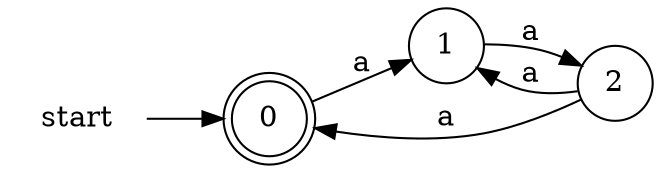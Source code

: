 digraph finite_state_machine {
	rankdir=LR;
	node [color = white]; start;
	node [color = black, shape = doublecircle]; 0;
	node [color = black, shape = circle];
	start -> 0;
	0 -> 1 [ label = "a" ];
	1 -> 2 [ label = "a" ];
	2 -> 1 [ label = "a" ];
	2 -> 0 [ label = "a" ];
}
